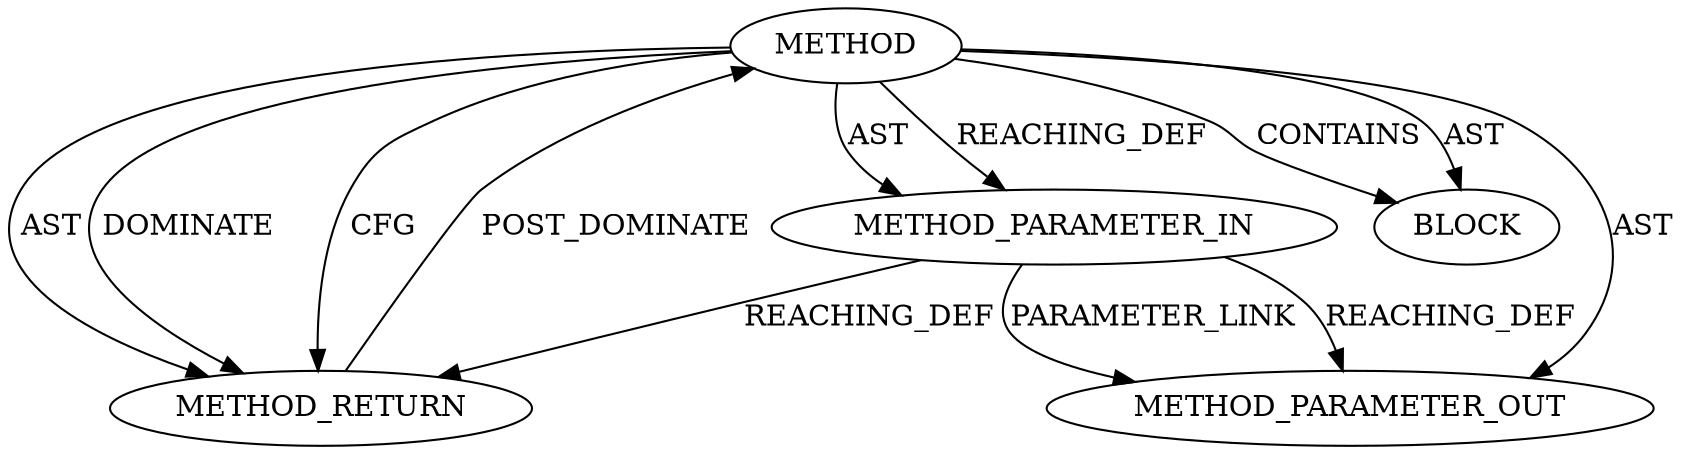 digraph {
  13546 [label=METHOD_PARAMETER_OUT ORDER=1 CODE="p1" IS_VARIADIC=false TYPE_FULL_NAME="ANY" EVALUATION_STRATEGY="BY_VALUE" INDEX=1 NAME="p1"]
  12649 [label=METHOD AST_PARENT_TYPE="NAMESPACE_BLOCK" AST_PARENT_FULL_NAME="<global>" ORDER=0 CODE="<empty>" FULL_NAME="mutex_unlock" IS_EXTERNAL=true FILENAME="<empty>" SIGNATURE="" NAME="mutex_unlock"]
  12652 [label=METHOD_RETURN ORDER=2 CODE="RET" TYPE_FULL_NAME="ANY" EVALUATION_STRATEGY="BY_VALUE"]
  12650 [label=METHOD_PARAMETER_IN ORDER=1 CODE="p1" IS_VARIADIC=false TYPE_FULL_NAME="ANY" EVALUATION_STRATEGY="BY_VALUE" INDEX=1 NAME="p1"]
  12651 [label=BLOCK ORDER=1 ARGUMENT_INDEX=1 CODE="<empty>" TYPE_FULL_NAME="ANY"]
  12649 -> 13546 [label=AST ]
  12649 -> 12652 [label=DOMINATE ]
  12649 -> 12651 [label=CONTAINS ]
  12649 -> 12650 [label=AST ]
  12649 -> 12651 [label=AST ]
  12650 -> 12652 [label=REACHING_DEF VARIABLE="p1"]
  12649 -> 12650 [label=REACHING_DEF VARIABLE=""]
  12649 -> 12652 [label=CFG ]
  12649 -> 12652 [label=AST ]
  12652 -> 12649 [label=POST_DOMINATE ]
  12650 -> 13546 [label=REACHING_DEF VARIABLE="p1"]
  12650 -> 13546 [label=PARAMETER_LINK ]
}
